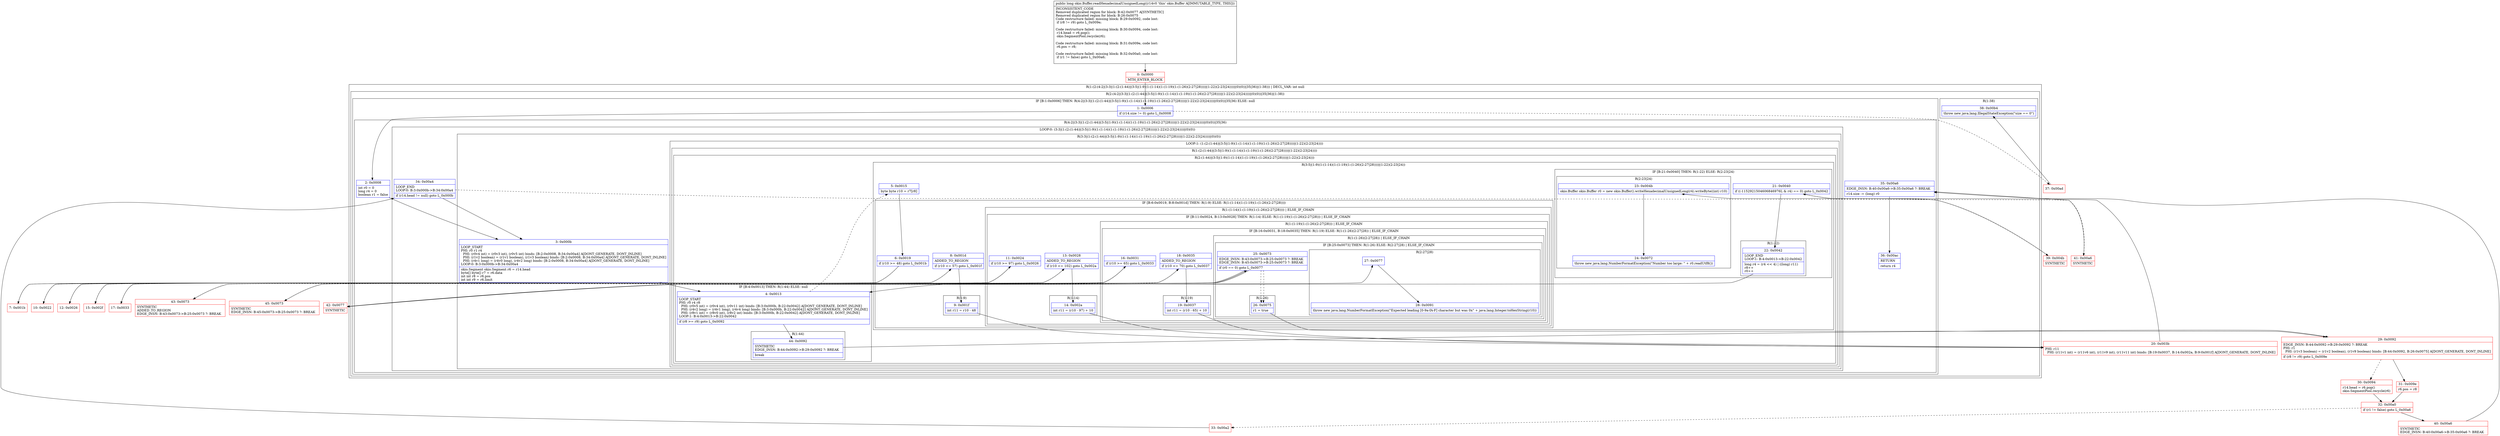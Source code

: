 digraph "CFG forokio.Buffer.readHexadecimalUnsignedLong()J" {
subgraph cluster_Region_600804314 {
label = "R(1:(2:(4:2|(3:3|(1:(2:(1:44)|(3:5|(1:9)(1:(1:14)(1:(1:19)(1:(1:26)(2:27|28))))|(1:22)(2:23|24))))|(0)(0))|35|36)|(1:38))) | DECL_VAR: int null\l";
node [shape=record,color=blue];
subgraph cluster_Region_79192562 {
label = "R(2:(4:2|(3:3|(1:(2:(1:44)|(3:5|(1:9)(1:(1:14)(1:(1:19)(1:(1:26)(2:27|28))))|(1:22)(2:23|24))))|(0)(0))|35|36)|(1:38))";
node [shape=record,color=blue];
subgraph cluster_IfRegion_729649371 {
label = "IF [B:1:0x0006] THEN: R(4:2|(3:3|(1:(2:(1:44)|(3:5|(1:9)(1:(1:14)(1:(1:19)(1:(1:26)(2:27|28))))|(1:22)(2:23|24))))|(0)(0))|35|36) ELSE: null";
node [shape=record,color=blue];
Node_1 [shape=record,label="{1\:\ 0x0006|if (r14.size != 0) goto L_0x0008\l}"];
subgraph cluster_Region_1803314919 {
label = "R(4:2|(3:3|(1:(2:(1:44)|(3:5|(1:9)(1:(1:14)(1:(1:19)(1:(1:26)(2:27|28))))|(1:22)(2:23|24))))|(0)(0))|35|36)";
node [shape=record,color=blue];
Node_2 [shape=record,label="{2\:\ 0x0008|int r0 = 0\llong r4 = 0\lboolean r1 = false\l}"];
subgraph cluster_LoopRegion_1700955981 {
label = "LOOP:0: (3:3|(1:(2:(1:44)|(3:5|(1:9)(1:(1:14)(1:(1:19)(1:(1:26)(2:27|28))))|(1:22)(2:23|24))))|(0)(0))";
node [shape=record,color=blue];
Node_34 [shape=record,label="{34\:\ 0x00a4|LOOP_END\lLOOP:0: B:3:0x000b\-\>B:34:0x00a4\l|if (r14.head != null) goto L_0x000b\l}"];
subgraph cluster_Region_194261336 {
label = "R(3:3|(1:(2:(1:44)|(3:5|(1:9)(1:(1:14)(1:(1:19)(1:(1:26)(2:27|28))))|(1:22)(2:23|24))))|(0)(0))";
node [shape=record,color=blue];
Node_3 [shape=record,label="{3\:\ 0x000b|LOOP_START\lPHI: r0 r1 r4 \l  PHI: (r0v4 int) = (r0v3 int), (r0v5 int) binds: [B:2:0x0008, B:34:0x00a4] A[DONT_GENERATE, DONT_INLINE]\l  PHI: (r1v2 boolean) = (r1v1 boolean), (r1v3 boolean) binds: [B:2:0x0008, B:34:0x00a4] A[DONT_GENERATE, DONT_INLINE]\l  PHI: (r4v1 long) = (r4v0 long), (r4v2 long) binds: [B:2:0x0008, B:34:0x00a4] A[DONT_GENERATE, DONT_INLINE]\lLOOP:0: B:3:0x000b\-\>B:34:0x00a4\l|okio.Segment okio.Segment r6 = r14.head\lbyte[] byte[] r7 = r6.data\lint int r8 = r6.pos\lint int r9 = r6.limit\l}"];
subgraph cluster_LoopRegion_975978848 {
label = "LOOP:1: (1:(2:(1:44)|(3:5|(1:9)(1:(1:14)(1:(1:19)(1:(1:26)(2:27|28))))|(1:22)(2:23|24))))";
node [shape=record,color=blue];
subgraph cluster_Region_2111574054 {
label = "R(1:(2:(1:44)|(3:5|(1:9)(1:(1:14)(1:(1:19)(1:(1:26)(2:27|28))))|(1:22)(2:23|24))))";
node [shape=record,color=blue];
subgraph cluster_Region_979418126 {
label = "R(2:(1:44)|(3:5|(1:9)(1:(1:14)(1:(1:19)(1:(1:26)(2:27|28))))|(1:22)(2:23|24)))";
node [shape=record,color=blue];
subgraph cluster_IfRegion_494191544 {
label = "IF [B:4:0x0013] THEN: R(1:44) ELSE: null";
node [shape=record,color=blue];
Node_4 [shape=record,label="{4\:\ 0x0013|LOOP_START\lPHI: r0 r4 r8 \l  PHI: (r0v5 int) = (r0v4 int), (r0v11 int) binds: [B:3:0x000b, B:22:0x0042] A[DONT_GENERATE, DONT_INLINE]\l  PHI: (r4v2 long) = (r4v1 long), (r4v4 long) binds: [B:3:0x000b, B:22:0x0042] A[DONT_GENERATE, DONT_INLINE]\l  PHI: (r8v1 int) = (r8v0 int), (r8v2 int) binds: [B:3:0x000b, B:22:0x0042] A[DONT_GENERATE, DONT_INLINE]\lLOOP:1: B:4:0x0013\-\>B:22:0x0042\l|if (r8 \>= r9) goto L_0x0092\l}"];
subgraph cluster_Region_1263082720 {
label = "R(1:44)";
node [shape=record,color=blue];
Node_44 [shape=record,label="{44\:\ 0x0092|SYNTHETIC\lEDGE_INSN: B:44:0x0092\-\>B:29:0x0092 ?: BREAK  \l|break\l}"];
}
}
subgraph cluster_Region_1731133457 {
label = "R(3:5|(1:9)(1:(1:14)(1:(1:19)(1:(1:26)(2:27|28))))|(1:22)(2:23|24))";
node [shape=record,color=blue];
Node_5 [shape=record,label="{5\:\ 0x0015|byte byte r10 = r7[r8]\l}"];
subgraph cluster_IfRegion_66976507 {
label = "IF [B:6:0x0019, B:8:0x001d] THEN: R(1:9) ELSE: R(1:(1:14)(1:(1:19)(1:(1:26)(2:27|28))))";
node [shape=record,color=blue];
Node_6 [shape=record,label="{6\:\ 0x0019|if (r10 \>= 48) goto L_0x001b\l}"];
Node_8 [shape=record,label="{8\:\ 0x001d|ADDED_TO_REGION\l|if (r10 \<= 57) goto L_0x001f\l}"];
subgraph cluster_Region_692651309 {
label = "R(1:9)";
node [shape=record,color=blue];
Node_9 [shape=record,label="{9\:\ 0x001f|int r11 = r10 \- 48\l}"];
}
subgraph cluster_Region_330720168 {
label = "R(1:(1:14)(1:(1:19)(1:(1:26)(2:27|28)))) | ELSE_IF_CHAIN\l";
node [shape=record,color=blue];
subgraph cluster_IfRegion_913942429 {
label = "IF [B:11:0x0024, B:13:0x0028] THEN: R(1:14) ELSE: R(1:(1:19)(1:(1:26)(2:27|28))) | ELSE_IF_CHAIN\l";
node [shape=record,color=blue];
Node_11 [shape=record,label="{11\:\ 0x0024|if (r10 \>= 97) goto L_0x0026\l}"];
Node_13 [shape=record,label="{13\:\ 0x0028|ADDED_TO_REGION\l|if (r10 \<= 102) goto L_0x002a\l}"];
subgraph cluster_Region_220974057 {
label = "R(1:14)";
node [shape=record,color=blue];
Node_14 [shape=record,label="{14\:\ 0x002a|int r11 = (r10 \- 97) + 10\l}"];
}
subgraph cluster_Region_251010264 {
label = "R(1:(1:19)(1:(1:26)(2:27|28))) | ELSE_IF_CHAIN\l";
node [shape=record,color=blue];
subgraph cluster_IfRegion_1634583189 {
label = "IF [B:16:0x0031, B:18:0x0035] THEN: R(1:19) ELSE: R(1:(1:26)(2:27|28)) | ELSE_IF_CHAIN\l";
node [shape=record,color=blue];
Node_16 [shape=record,label="{16\:\ 0x0031|if (r10 \>= 65) goto L_0x0033\l}"];
Node_18 [shape=record,label="{18\:\ 0x0035|ADDED_TO_REGION\l|if (r10 \<= 70) goto L_0x0037\l}"];
subgraph cluster_Region_7128056 {
label = "R(1:19)";
node [shape=record,color=blue];
Node_19 [shape=record,label="{19\:\ 0x0037|int r11 = (r10 \- 65) + 10\l}"];
}
subgraph cluster_Region_835277252 {
label = "R(1:(1:26)(2:27|28)) | ELSE_IF_CHAIN\l";
node [shape=record,color=blue];
subgraph cluster_IfRegion_2082363319 {
label = "IF [B:25:0x0073] THEN: R(1:26) ELSE: R(2:27|28) | ELSE_IF_CHAIN\l";
node [shape=record,color=blue];
Node_25 [shape=record,label="{25\:\ 0x0073|EDGE_INSN: B:43:0x0073\-\>B:25:0x0073 ?: BREAK  \lEDGE_INSN: B:45:0x0073\-\>B:25:0x0073 ?: BREAK  \l|if (r0 == 0) goto L_0x0077\l}"];
subgraph cluster_Region_2004696400 {
label = "R(1:26)";
node [shape=record,color=blue];
Node_26 [shape=record,label="{26\:\ 0x0075|r1 = true\l}"];
}
subgraph cluster_Region_2077411623 {
label = "R(2:27|28)";
node [shape=record,color=blue];
Node_27 [shape=record,label="{27\:\ 0x0077}"];
Node_28 [shape=record,label="{28\:\ 0x0091|throw new java.lang.NumberFormatException(\"Expected leading [0\-9a\-fA\-F] character but was 0x\" + java.lang.Integer.toHexString(r10))\l}"];
}
}
}
}
}
}
}
}
subgraph cluster_IfRegion_619251676 {
label = "IF [B:21:0x0040] THEN: R(1:22) ELSE: R(2:23|24)";
node [shape=record,color=blue];
Node_21 [shape=record,label="{21\:\ 0x0040|if ((\-1152921504606846976L & r4) == 0) goto L_0x0042\l}"];
subgraph cluster_Region_128666106 {
label = "R(1:22)";
node [shape=record,color=blue];
Node_22 [shape=record,label="{22\:\ 0x0042|LOOP_END\lLOOP:1: B:4:0x0013\-\>B:22:0x0042\l|long r4 = (r4 \<\< 4) \| ((long) r11)\lr8++\lr0++\l}"];
}
subgraph cluster_Region_2035318306 {
label = "R(2:23|24)";
node [shape=record,color=blue];
Node_23 [shape=record,label="{23\:\ 0x004b|okio.Buffer okio.Buffer r0 = new okio.Buffer().writeHexadecimalUnsignedLong(r4).writeByte((int) r10)\l}"];
Node_24 [shape=record,label="{24\:\ 0x0072|throw new java.lang.NumberFormatException(\"Number too large: \" + r0.readUtf8())\l}"];
}
}
}
}
}
}
subgraph cluster_IfRegion_740952032 {
label = "IF [B:25:0x0073] THEN: R(0) ELSE: R(0)";
node [shape=record,color=blue];
Node_25 [shape=record,label="{25\:\ 0x0073|EDGE_INSN: B:43:0x0073\-\>B:25:0x0073 ?: BREAK  \lEDGE_INSN: B:45:0x0073\-\>B:25:0x0073 ?: BREAK  \l|if (r0 == 0) goto L_0x0077\l}"];
subgraph cluster_Region_853865729 {
label = "R(0)";
node [shape=record,color=blue];
}
subgraph cluster_Region_317684694 {
label = "R(0)";
node [shape=record,color=blue];
}
}
}
}
Node_35 [shape=record,label="{35\:\ 0x00a6|EDGE_INSN: B:40:0x00a6\-\>B:35:0x00a6 ?: BREAK  \l|r14.size \-= (long) r0\l}"];
Node_36 [shape=record,label="{36\:\ 0x00ac|RETURN\l|return r4\l}"];
}
}
subgraph cluster_Region_742499727 {
label = "R(1:38)";
node [shape=record,color=blue];
Node_38 [shape=record,label="{38\:\ 0x00b4|throw new java.lang.IllegalStateException(\"size == 0\")\l}"];
}
}
}
Node_0 [shape=record,color=red,label="{0\:\ 0x0000|MTH_ENTER_BLOCK\l}"];
Node_7 [shape=record,color=red,label="{7\:\ 0x001b}"];
Node_10 [shape=record,color=red,label="{10\:\ 0x0022}"];
Node_12 [shape=record,color=red,label="{12\:\ 0x0026}"];
Node_15 [shape=record,color=red,label="{15\:\ 0x002f}"];
Node_17 [shape=record,color=red,label="{17\:\ 0x0033}"];
Node_20 [shape=record,color=red,label="{20\:\ 0x003b|PHI: r11 \l  PHI: (r11v1 int) = (r11v6 int), (r11v9 int), (r11v11 int) binds: [B:19:0x0037, B:14:0x002a, B:9:0x001f] A[DONT_GENERATE, DONT_INLINE]\l}"];
Node_29 [shape=record,color=red,label="{29\:\ 0x0092|EDGE_INSN: B:44:0x0092\-\>B:29:0x0092 ?: BREAK  \lPHI: r1 \l  PHI: (r1v3 boolean) = (r1v2 boolean), (r1v9 boolean) binds: [B:44:0x0092, B:26:0x0075] A[DONT_GENERATE, DONT_INLINE]\l|if (r8 != r9) goto L_0x009e\l}"];
Node_30 [shape=record,color=red,label="{30\:\ 0x0094|r14.head = r6.pop()\lokio.SegmentPool.recycle(r6)\l}"];
Node_31 [shape=record,color=red,label="{31\:\ 0x009e|r6.pos = r8\l}"];
Node_32 [shape=record,color=red,label="{32\:\ 0x00a0|if (r1 != false) goto L_0x00a6\l}"];
Node_33 [shape=record,color=red,label="{33\:\ 0x00a2}"];
Node_37 [shape=record,color=red,label="{37\:\ 0x00ad}"];
Node_39 [shape=record,color=red,label="{39\:\ 0x004b|SYNTHETIC\l}"];
Node_40 [shape=record,color=red,label="{40\:\ 0x00a6|SYNTHETIC\lEDGE_INSN: B:40:0x00a6\-\>B:35:0x00a6 ?: BREAK  \l}"];
Node_41 [shape=record,color=red,label="{41\:\ 0x00a6|SYNTHETIC\l}"];
Node_42 [shape=record,color=red,label="{42\:\ 0x0077|SYNTHETIC\l}"];
Node_43 [shape=record,color=red,label="{43\:\ 0x0073|SYNTHETIC\lADDED_TO_REGION\lEDGE_INSN: B:43:0x0073\-\>B:25:0x0073 ?: BREAK  \l}"];
Node_45 [shape=record,color=red,label="{45\:\ 0x0073|SYNTHETIC\lEDGE_INSN: B:45:0x0073\-\>B:25:0x0073 ?: BREAK  \l}"];
MethodNode[shape=record,label="{public long okio.Buffer.readHexadecimalUnsignedLong((r14v0 'this' okio.Buffer A[IMMUTABLE_TYPE, THIS]))  | INCONSISTENT_CODE\lRemoved duplicated region for block: B:42:0x0077 A[SYNTHETIC]\lRemoved duplicated region for block: B:26:0x0075 \lCode restructure failed: missing block: B:29:0x0092, code lost:\l    if (r8 != r9) goto L_0x009e;\l\lCode restructure failed: missing block: B:30:0x0094, code lost:\l    r14.head = r6.pop();\l    okio.SegmentPool.recycle(r6);\l\lCode restructure failed: missing block: B:31:0x009e, code lost:\l    r6.pos = r8;\l\lCode restructure failed: missing block: B:32:0x00a0, code lost:\l    if (r1 != false) goto L_0x00a6;\l\l}"];
MethodNode -> Node_0;
Node_1 -> Node_2;
Node_1 -> Node_37[style=dashed];
Node_2 -> Node_3;
Node_34 -> Node_3;
Node_34 -> Node_41[style=dashed];
Node_3 -> Node_4;
Node_4 -> Node_5[style=dashed];
Node_4 -> Node_44;
Node_44 -> Node_29;
Node_5 -> Node_6;
Node_6 -> Node_7;
Node_6 -> Node_10[style=dashed];
Node_8 -> Node_9;
Node_8 -> Node_10[style=dashed];
Node_9 -> Node_20;
Node_11 -> Node_12;
Node_11 -> Node_15[style=dashed];
Node_13 -> Node_14;
Node_13 -> Node_15[style=dashed];
Node_14 -> Node_20;
Node_16 -> Node_17;
Node_16 -> Node_43[style=dashed];
Node_18 -> Node_19;
Node_18 -> Node_45[style=dashed];
Node_19 -> Node_20;
Node_25 -> Node_26[style=dashed];
Node_25 -> Node_42;
Node_26 -> Node_29;
Node_27 -> Node_28;
Node_21 -> Node_22;
Node_21 -> Node_39[style=dashed];
Node_22 -> Node_4;
Node_23 -> Node_24;
Node_25 -> Node_26[style=dashed];
Node_25 -> Node_42;
Node_35 -> Node_36;
Node_0 -> Node_1;
Node_7 -> Node_8;
Node_10 -> Node_11;
Node_12 -> Node_13;
Node_15 -> Node_16;
Node_17 -> Node_18;
Node_20 -> Node_21;
Node_29 -> Node_30[style=dashed];
Node_29 -> Node_31;
Node_30 -> Node_32;
Node_31 -> Node_32;
Node_32 -> Node_33[style=dashed];
Node_32 -> Node_40;
Node_33 -> Node_34;
Node_37 -> Node_38;
Node_39 -> Node_23;
Node_40 -> Node_35;
Node_41 -> Node_35;
Node_42 -> Node_27;
Node_43 -> Node_25;
Node_45 -> Node_25;
}

